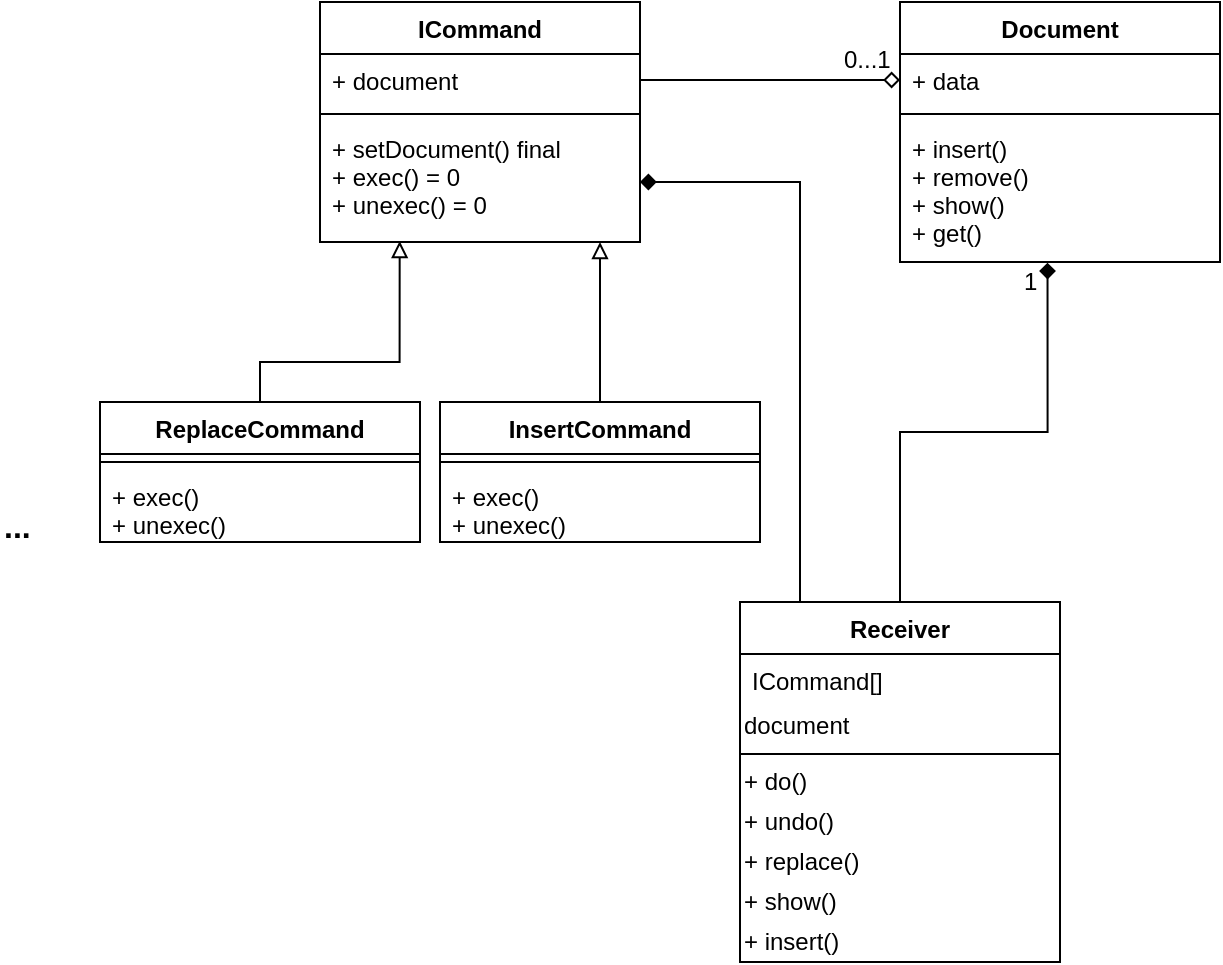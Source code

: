 <mxfile version="12.2.6" type="device" pages="1"><diagram id="4Fye6yyDusjFUCuX-7wI" name="Page-1"><mxGraphModel dx="1126" dy="870" grid="1" gridSize="10" guides="1" tooltips="1" connect="1" arrows="1" fold="1" page="1" pageScale="1" pageWidth="827" pageHeight="1169" math="0" shadow="0"><root><mxCell id="0"/><mxCell id="1" parent="0"/><mxCell id="4KhmCZ1NDeIHeFDVEwWf-1" value="Document" style="swimlane;fontStyle=1;align=center;verticalAlign=top;childLayout=stackLayout;horizontal=1;startSize=26;horizontalStack=0;resizeParent=1;resizeParentMax=0;resizeLast=0;collapsible=1;marginBottom=0;" vertex="1" parent="1"><mxGeometry x="650" y="10" width="160" height="130" as="geometry"/></mxCell><mxCell id="4KhmCZ1NDeIHeFDVEwWf-2" value="+ data" style="text;strokeColor=none;fillColor=none;align=left;verticalAlign=top;spacingLeft=4;spacingRight=4;overflow=hidden;rotatable=0;points=[[0,0.5],[1,0.5]];portConstraint=eastwest;" vertex="1" parent="4KhmCZ1NDeIHeFDVEwWf-1"><mxGeometry y="26" width="160" height="26" as="geometry"/></mxCell><mxCell id="4KhmCZ1NDeIHeFDVEwWf-3" value="" style="line;strokeWidth=1;fillColor=none;align=left;verticalAlign=middle;spacingTop=-1;spacingLeft=3;spacingRight=3;rotatable=0;labelPosition=right;points=[];portConstraint=eastwest;" vertex="1" parent="4KhmCZ1NDeIHeFDVEwWf-1"><mxGeometry y="52" width="160" height="8" as="geometry"/></mxCell><mxCell id="4KhmCZ1NDeIHeFDVEwWf-4" value="+ insert()&#xA;+ remove()&#xA;+ show()&#xA;+ get()&#xA;" style="text;strokeColor=none;fillColor=none;align=left;verticalAlign=top;spacingLeft=4;spacingRight=4;overflow=hidden;rotatable=0;points=[[0,0.5],[1,0.5]];portConstraint=eastwest;" vertex="1" parent="4KhmCZ1NDeIHeFDVEwWf-1"><mxGeometry y="60" width="160" height="70" as="geometry"/></mxCell><mxCell id="4KhmCZ1NDeIHeFDVEwWf-13" style="edgeStyle=orthogonalEdgeStyle;rounded=0;orthogonalLoop=1;jettySize=auto;html=1;entryX=0;entryY=0.5;entryDx=0;entryDy=0;endArrow=diamond;endFill=0;" edge="1" parent="1" source="4KhmCZ1NDeIHeFDVEwWf-5" target="4KhmCZ1NDeIHeFDVEwWf-2"><mxGeometry relative="1" as="geometry"><Array as="points"><mxPoint x="560" y="49"/><mxPoint x="560" y="49"/></Array></mxGeometry></mxCell><mxCell id="4KhmCZ1NDeIHeFDVEwWf-5" value="ICommand" style="swimlane;fontStyle=1;align=center;verticalAlign=top;childLayout=stackLayout;horizontal=1;startSize=26;horizontalStack=0;resizeParent=1;resizeParentMax=0;resizeLast=0;collapsible=1;marginBottom=0;" vertex="1" parent="1"><mxGeometry x="360" y="10" width="160" height="120" as="geometry"/></mxCell><mxCell id="4KhmCZ1NDeIHeFDVEwWf-6" value="+ document" style="text;strokeColor=none;fillColor=none;align=left;verticalAlign=top;spacingLeft=4;spacingRight=4;overflow=hidden;rotatable=0;points=[[0,0.5],[1,0.5]];portConstraint=eastwest;" vertex="1" parent="4KhmCZ1NDeIHeFDVEwWf-5"><mxGeometry y="26" width="160" height="26" as="geometry"/></mxCell><mxCell id="4KhmCZ1NDeIHeFDVEwWf-7" value="" style="line;strokeWidth=1;fillColor=none;align=left;verticalAlign=middle;spacingTop=-1;spacingLeft=3;spacingRight=3;rotatable=0;labelPosition=right;points=[];portConstraint=eastwest;" vertex="1" parent="4KhmCZ1NDeIHeFDVEwWf-5"><mxGeometry y="52" width="160" height="8" as="geometry"/></mxCell><mxCell id="4KhmCZ1NDeIHeFDVEwWf-8" value="+ setDocument() final&#xA;+ exec() = 0&#xA;+ unexec() = 0" style="text;strokeColor=none;fillColor=none;align=left;verticalAlign=top;spacingLeft=4;spacingRight=4;overflow=hidden;rotatable=0;points=[[0,0.5],[1,0.5]];portConstraint=eastwest;" vertex="1" parent="4KhmCZ1NDeIHeFDVEwWf-5"><mxGeometry y="60" width="160" height="60" as="geometry"/></mxCell><mxCell id="4KhmCZ1NDeIHeFDVEwWf-23" style="edgeStyle=orthogonalEdgeStyle;rounded=0;orthogonalLoop=1;jettySize=auto;html=1;endArrow=block;endFill=0;entryX=0.249;entryY=0.992;entryDx=0;entryDy=0;entryPerimeter=0;" edge="1" parent="1" source="4KhmCZ1NDeIHeFDVEwWf-15" target="4KhmCZ1NDeIHeFDVEwWf-8"><mxGeometry relative="1" as="geometry"><mxPoint x="381" y="133" as="targetPoint"/><Array as="points"><mxPoint x="330" y="190"/><mxPoint x="400" y="190"/></Array></mxGeometry></mxCell><mxCell id="4KhmCZ1NDeIHeFDVEwWf-15" value="ReplaceCommand" style="swimlane;fontStyle=1;align=center;verticalAlign=top;childLayout=stackLayout;horizontal=1;startSize=26;horizontalStack=0;resizeParent=1;resizeParentMax=0;resizeLast=0;collapsible=1;marginBottom=0;" vertex="1" parent="1"><mxGeometry x="250" y="210" width="160" height="70" as="geometry"/></mxCell><mxCell id="4KhmCZ1NDeIHeFDVEwWf-17" value="" style="line;strokeWidth=1;fillColor=none;align=left;verticalAlign=middle;spacingTop=-1;spacingLeft=3;spacingRight=3;rotatable=0;labelPosition=right;points=[];portConstraint=eastwest;" vertex="1" parent="4KhmCZ1NDeIHeFDVEwWf-15"><mxGeometry y="26" width="160" height="8" as="geometry"/></mxCell><mxCell id="4KhmCZ1NDeIHeFDVEwWf-18" value="+ exec()&#xA;+ unexec()" style="text;strokeColor=none;fillColor=none;align=left;verticalAlign=top;spacingLeft=4;spacingRight=4;overflow=hidden;rotatable=0;points=[[0,0.5],[1,0.5]];portConstraint=eastwest;" vertex="1" parent="4KhmCZ1NDeIHeFDVEwWf-15"><mxGeometry y="34" width="160" height="36" as="geometry"/></mxCell><mxCell id="4KhmCZ1NDeIHeFDVEwWf-25" style="edgeStyle=orthogonalEdgeStyle;rounded=0;orthogonalLoop=1;jettySize=auto;html=1;endArrow=block;endFill=0;" edge="1" parent="1" source="4KhmCZ1NDeIHeFDVEwWf-19"><mxGeometry relative="1" as="geometry"><mxPoint x="500" y="130" as="targetPoint"/><Array as="points"><mxPoint x="500" y="130"/></Array></mxGeometry></mxCell><mxCell id="4KhmCZ1NDeIHeFDVEwWf-19" value="InsertCommand" style="swimlane;fontStyle=1;align=center;verticalAlign=top;childLayout=stackLayout;horizontal=1;startSize=26;horizontalStack=0;resizeParent=1;resizeParentMax=0;resizeLast=0;collapsible=1;marginBottom=0;" vertex="1" parent="1"><mxGeometry x="420" y="210" width="160" height="70" as="geometry"/></mxCell><mxCell id="4KhmCZ1NDeIHeFDVEwWf-21" value="" style="line;strokeWidth=1;fillColor=none;align=left;verticalAlign=middle;spacingTop=-1;spacingLeft=3;spacingRight=3;rotatable=0;labelPosition=right;points=[];portConstraint=eastwest;" vertex="1" parent="4KhmCZ1NDeIHeFDVEwWf-19"><mxGeometry y="26" width="160" height="8" as="geometry"/></mxCell><mxCell id="4KhmCZ1NDeIHeFDVEwWf-22" value="+ exec()&#xA;+ unexec()" style="text;strokeColor=none;fillColor=none;align=left;verticalAlign=top;spacingLeft=4;spacingRight=4;overflow=hidden;rotatable=0;points=[[0,0.5],[1,0.5]];portConstraint=eastwest;" vertex="1" parent="4KhmCZ1NDeIHeFDVEwWf-19"><mxGeometry y="34" width="160" height="36" as="geometry"/></mxCell><mxCell id="4KhmCZ1NDeIHeFDVEwWf-14" value="0...1" style="text;html=1;resizable=0;points=[];autosize=1;align=left;verticalAlign=top;spacingTop=-4;" vertex="1" parent="1"><mxGeometry x="620" y="29" width="160" height="20" as="geometry"/></mxCell><mxCell id="4KhmCZ1NDeIHeFDVEwWf-38" style="edgeStyle=orthogonalEdgeStyle;rounded=0;orthogonalLoop=1;jettySize=auto;html=1;entryX=0.461;entryY=1.005;entryDx=0;entryDy=0;entryPerimeter=0;endArrow=diamond;endFill=1;" edge="1" parent="1" source="4KhmCZ1NDeIHeFDVEwWf-26" target="4KhmCZ1NDeIHeFDVEwWf-4"><mxGeometry relative="1" as="geometry"/></mxCell><mxCell id="4KhmCZ1NDeIHeFDVEwWf-39" style="edgeStyle=orthogonalEdgeStyle;rounded=0;orthogonalLoop=1;jettySize=auto;html=1;entryX=1;entryY=0.5;entryDx=0;entryDy=0;endArrow=diamond;endFill=1;" edge="1" parent="1" source="4KhmCZ1NDeIHeFDVEwWf-26" target="4KhmCZ1NDeIHeFDVEwWf-8"><mxGeometry relative="1" as="geometry"><Array as="points"><mxPoint x="600" y="100"/></Array></mxGeometry></mxCell><mxCell id="4KhmCZ1NDeIHeFDVEwWf-26" value="Receiver" style="swimlane;fontStyle=1;align=center;verticalAlign=top;childLayout=stackLayout;horizontal=1;startSize=26;horizontalStack=0;resizeParent=1;resizeParentMax=0;resizeLast=0;collapsible=1;marginBottom=0;" vertex="1" parent="1"><mxGeometry x="570" y="310" width="160" height="180" as="geometry"/></mxCell><mxCell id="4KhmCZ1NDeIHeFDVEwWf-27" value="ICommand[]" style="text;strokeColor=none;fillColor=none;align=left;verticalAlign=top;spacingLeft=4;spacingRight=4;overflow=hidden;rotatable=0;points=[[0,0.5],[1,0.5]];portConstraint=eastwest;" vertex="1" parent="4KhmCZ1NDeIHeFDVEwWf-26"><mxGeometry y="26" width="160" height="26" as="geometry"/></mxCell><mxCell id="4KhmCZ1NDeIHeFDVEwWf-30" value="document" style="text;html=1;resizable=0;points=[];autosize=1;align=left;verticalAlign=top;spacingTop=-4;" vertex="1" parent="4KhmCZ1NDeIHeFDVEwWf-26"><mxGeometry y="52" width="160" height="20" as="geometry"/></mxCell><mxCell id="4KhmCZ1NDeIHeFDVEwWf-28" value="" style="line;strokeWidth=1;fillColor=none;align=left;verticalAlign=middle;spacingTop=-1;spacingLeft=3;spacingRight=3;rotatable=0;labelPosition=right;points=[];portConstraint=eastwest;" vertex="1" parent="4KhmCZ1NDeIHeFDVEwWf-26"><mxGeometry y="72" width="160" height="8" as="geometry"/></mxCell><mxCell id="4KhmCZ1NDeIHeFDVEwWf-33" value="+ do()" style="text;html=1;resizable=0;points=[];autosize=1;align=left;verticalAlign=top;spacingTop=-4;" vertex="1" parent="4KhmCZ1NDeIHeFDVEwWf-26"><mxGeometry y="80" width="160" height="20" as="geometry"/></mxCell><mxCell id="4KhmCZ1NDeIHeFDVEwWf-34" value="+ undo()" style="text;html=1;resizable=0;points=[];autosize=1;align=left;verticalAlign=top;spacingTop=-4;" vertex="1" parent="4KhmCZ1NDeIHeFDVEwWf-26"><mxGeometry y="100" width="160" height="20" as="geometry"/></mxCell><mxCell id="4KhmCZ1NDeIHeFDVEwWf-36" value="+ replace()" style="text;html=1;resizable=0;points=[];autosize=1;align=left;verticalAlign=top;spacingTop=-4;" vertex="1" parent="4KhmCZ1NDeIHeFDVEwWf-26"><mxGeometry y="120" width="160" height="20" as="geometry"/></mxCell><mxCell id="4KhmCZ1NDeIHeFDVEwWf-37" value="+ show()" style="text;html=1;resizable=0;points=[];autosize=1;align=left;verticalAlign=top;spacingTop=-4;" vertex="1" parent="4KhmCZ1NDeIHeFDVEwWf-26"><mxGeometry y="140" width="160" height="20" as="geometry"/></mxCell><mxCell id="4KhmCZ1NDeIHeFDVEwWf-35" value="+ insert()" style="text;html=1;resizable=0;points=[];autosize=1;align=left;verticalAlign=top;spacingTop=-4;" vertex="1" parent="4KhmCZ1NDeIHeFDVEwWf-26"><mxGeometry y="160" width="160" height="20" as="geometry"/></mxCell><mxCell id="4KhmCZ1NDeIHeFDVEwWf-32" value="&lt;b&gt;&lt;font style=&quot;font-size: 16px&quot;&gt;...&lt;/font&gt;&lt;/b&gt;" style="text;html=1;resizable=0;points=[];autosize=1;align=left;verticalAlign=top;spacingTop=-4;" vertex="1" parent="1"><mxGeometry x="200" y="260" width="30" height="20" as="geometry"/></mxCell><mxCell id="4KhmCZ1NDeIHeFDVEwWf-40" value="1" style="text;html=1;resizable=0;points=[];autosize=1;align=left;verticalAlign=top;spacingTop=-4;" vertex="1" parent="1"><mxGeometry x="710" y="140" width="20" height="20" as="geometry"/></mxCell></root></mxGraphModel></diagram></mxfile>